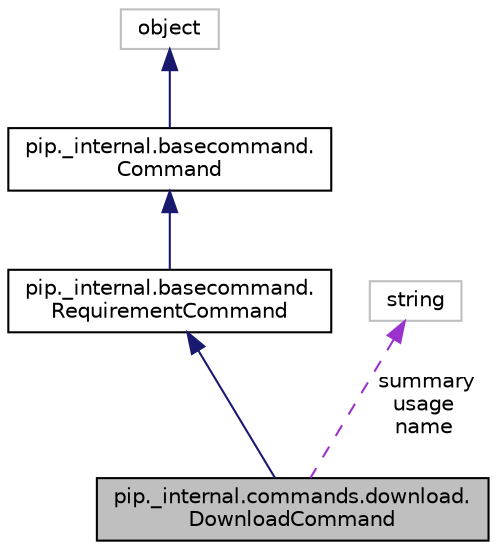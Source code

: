digraph "pip._internal.commands.download.DownloadCommand"
{
  edge [fontname="Helvetica",fontsize="10",labelfontname="Helvetica",labelfontsize="10"];
  node [fontname="Helvetica",fontsize="10",shape=record];
  Node4 [label="pip._internal.commands.download.\lDownloadCommand",height=0.2,width=0.4,color="black", fillcolor="grey75", style="filled", fontcolor="black"];
  Node5 -> Node4 [dir="back",color="midnightblue",fontsize="10",style="solid",fontname="Helvetica"];
  Node5 [label="pip._internal.basecommand.\lRequirementCommand",height=0.2,width=0.4,color="black", fillcolor="white", style="filled",URL="$classpip_1_1__internal_1_1basecommand_1_1_requirement_command.html"];
  Node6 -> Node5 [dir="back",color="midnightblue",fontsize="10",style="solid",fontname="Helvetica"];
  Node6 [label="pip._internal.basecommand.\lCommand",height=0.2,width=0.4,color="black", fillcolor="white", style="filled",URL="$classpip_1_1__internal_1_1basecommand_1_1_command.html"];
  Node7 -> Node6 [dir="back",color="midnightblue",fontsize="10",style="solid",fontname="Helvetica"];
  Node7 [label="object",height=0.2,width=0.4,color="grey75", fillcolor="white", style="filled"];
  Node8 -> Node4 [dir="back",color="darkorchid3",fontsize="10",style="dashed",label=" summary\nusage\nname" ,fontname="Helvetica"];
  Node8 [label="string",height=0.2,width=0.4,color="grey75", fillcolor="white", style="filled"];
}
